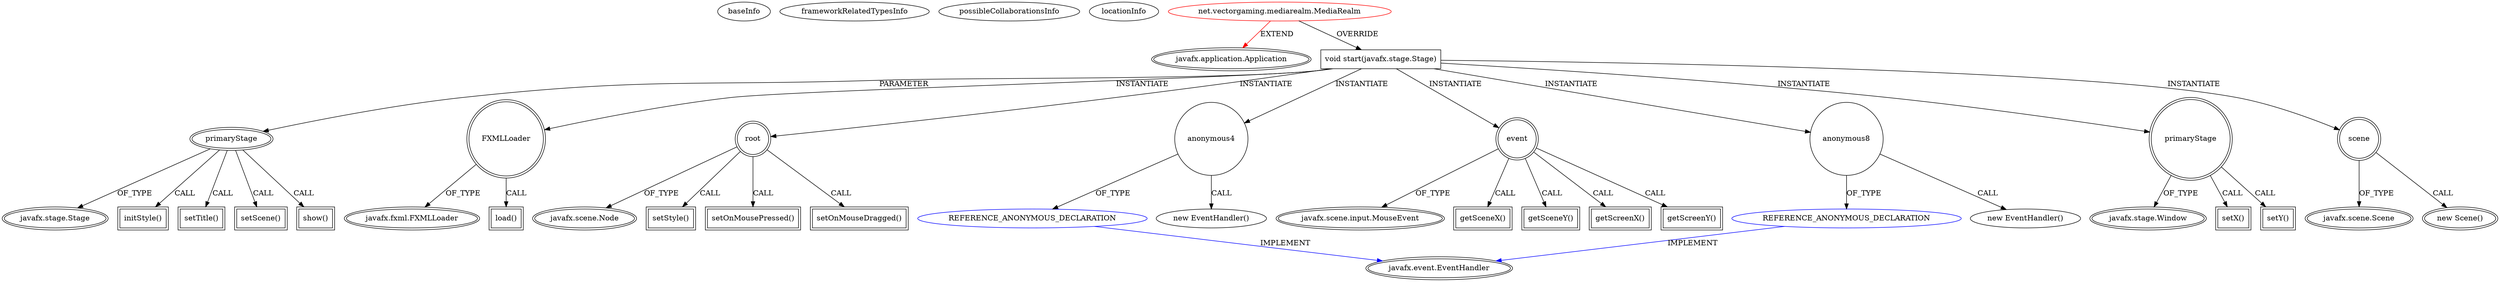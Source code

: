 digraph {
baseInfo[graphId=1574,category="extension_graph",isAnonymous=false,possibleRelation=true]
frameworkRelatedTypesInfo[0="javafx.application.Application"]
possibleCollaborationsInfo[0="1574~OVERRIDING_METHOD_DECLARATION-INSTANTIATION-~javafx.application.Application ~javafx.event.EventHandler ~false~true"]
locationInfo[projectName="VectorSoftworks-MediaRealmOfficial",filePath="/VectorSoftworks-MediaRealmOfficial/MediaRealmOfficial-master/src/net/vectorgaming/mediarealm/MediaRealm.java",contextSignature="MediaRealm",graphId="1574"]
0[label="net.vectorgaming.mediarealm.MediaRealm",vertexType="ROOT_CLIENT_CLASS_DECLARATION",isFrameworkType=false,color=red]
1[label="javafx.application.Application",vertexType="FRAMEWORK_CLASS_TYPE",isFrameworkType=true,peripheries=2]
2[label="void start(javafx.stage.Stage)",vertexType="OVERRIDING_METHOD_DECLARATION",isFrameworkType=false,shape=box]
3[label="primaryStage",vertexType="PARAMETER_DECLARATION",isFrameworkType=true,peripheries=2]
4[label="javafx.stage.Stage",vertexType="FRAMEWORK_CLASS_TYPE",isFrameworkType=true,peripheries=2]
6[label="initStyle()",vertexType="INSIDE_CALL",isFrameworkType=true,peripheries=2,shape=box]
7[label="FXMLLoader",vertexType="VARIABLE_EXPRESION",isFrameworkType=true,peripheries=2,shape=circle]
9[label="javafx.fxml.FXMLLoader",vertexType="FRAMEWORK_CLASS_TYPE",isFrameworkType=true,peripheries=2]
8[label="load()",vertexType="INSIDE_CALL",isFrameworkType=true,peripheries=2,shape=box]
10[label="root",vertexType="VARIABLE_EXPRESION",isFrameworkType=true,peripheries=2,shape=circle]
12[label="javafx.scene.Node",vertexType="FRAMEWORK_CLASS_TYPE",isFrameworkType=true,peripheries=2]
11[label="setStyle()",vertexType="INSIDE_CALL",isFrameworkType=true,peripheries=2,shape=box]
14[label="setOnMousePressed()",vertexType="INSIDE_CALL",isFrameworkType=true,peripheries=2,shape=box]
16[label="anonymous4",vertexType="VARIABLE_EXPRESION",isFrameworkType=false,shape=circle]
17[label="REFERENCE_ANONYMOUS_DECLARATION",vertexType="REFERENCE_ANONYMOUS_DECLARATION",isFrameworkType=false,color=blue]
18[label="javafx.event.EventHandler",vertexType="FRAMEWORK_INTERFACE_TYPE",isFrameworkType=true,peripheries=2]
15[label="new EventHandler()",vertexType="CONSTRUCTOR_CALL",isFrameworkType=false]
19[label="event",vertexType="VARIABLE_EXPRESION",isFrameworkType=true,peripheries=2,shape=circle]
21[label="javafx.scene.input.MouseEvent",vertexType="FRAMEWORK_CLASS_TYPE",isFrameworkType=true,peripheries=2]
20[label="getSceneX()",vertexType="INSIDE_CALL",isFrameworkType=true,peripheries=2,shape=box]
23[label="getSceneY()",vertexType="INSIDE_CALL",isFrameworkType=true,peripheries=2,shape=box]
25[label="setOnMouseDragged()",vertexType="INSIDE_CALL",isFrameworkType=true,peripheries=2,shape=box]
27[label="anonymous8",vertexType="VARIABLE_EXPRESION",isFrameworkType=false,shape=circle]
28[label="REFERENCE_ANONYMOUS_DECLARATION",vertexType="REFERENCE_ANONYMOUS_DECLARATION",isFrameworkType=false,color=blue]
26[label="new EventHandler()",vertexType="CONSTRUCTOR_CALL",isFrameworkType=false]
30[label="primaryStage",vertexType="VARIABLE_EXPRESION",isFrameworkType=true,peripheries=2,shape=circle]
32[label="javafx.stage.Window",vertexType="FRAMEWORK_CLASS_TYPE",isFrameworkType=true,peripheries=2]
31[label="setX()",vertexType="INSIDE_CALL",isFrameworkType=true,peripheries=2,shape=box]
34[label="getScreenX()",vertexType="INSIDE_CALL",isFrameworkType=true,peripheries=2,shape=box]
36[label="setY()",vertexType="INSIDE_CALL",isFrameworkType=true,peripheries=2,shape=box]
38[label="getScreenY()",vertexType="INSIDE_CALL",isFrameworkType=true,peripheries=2,shape=box]
40[label="scene",vertexType="VARIABLE_EXPRESION",isFrameworkType=true,peripheries=2,shape=circle]
41[label="javafx.scene.Scene",vertexType="FRAMEWORK_CLASS_TYPE",isFrameworkType=true,peripheries=2]
39[label="new Scene()",vertexType="CONSTRUCTOR_CALL",isFrameworkType=true,peripheries=2]
43[label="setTitle()",vertexType="INSIDE_CALL",isFrameworkType=true,peripheries=2,shape=box]
45[label="setScene()",vertexType="INSIDE_CALL",isFrameworkType=true,peripheries=2,shape=box]
47[label="show()",vertexType="INSIDE_CALL",isFrameworkType=true,peripheries=2,shape=box]
0->1[label="EXTEND",color=red]
0->2[label="OVERRIDE"]
3->4[label="OF_TYPE"]
2->3[label="PARAMETER"]
3->6[label="CALL"]
2->7[label="INSTANTIATE"]
7->9[label="OF_TYPE"]
7->8[label="CALL"]
2->10[label="INSTANTIATE"]
10->12[label="OF_TYPE"]
10->11[label="CALL"]
10->14[label="CALL"]
2->16[label="INSTANTIATE"]
17->18[label="IMPLEMENT",color=blue]
16->17[label="OF_TYPE"]
16->15[label="CALL"]
2->19[label="INSTANTIATE"]
19->21[label="OF_TYPE"]
19->20[label="CALL"]
19->23[label="CALL"]
10->25[label="CALL"]
2->27[label="INSTANTIATE"]
28->18[label="IMPLEMENT",color=blue]
27->28[label="OF_TYPE"]
27->26[label="CALL"]
2->30[label="INSTANTIATE"]
30->32[label="OF_TYPE"]
30->31[label="CALL"]
19->34[label="CALL"]
30->36[label="CALL"]
19->38[label="CALL"]
2->40[label="INSTANTIATE"]
40->41[label="OF_TYPE"]
40->39[label="CALL"]
3->43[label="CALL"]
3->45[label="CALL"]
3->47[label="CALL"]
}
